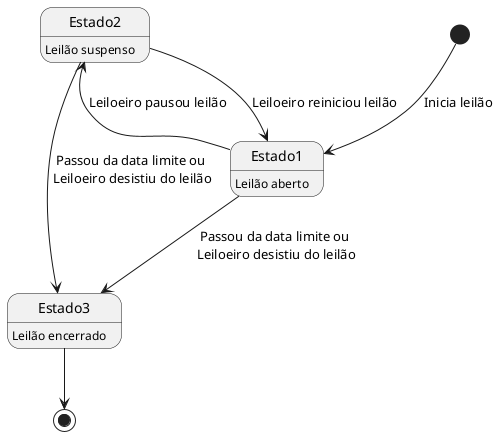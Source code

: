 /' Um leilão começa como aberto.

Se o leiloeiro pausá-lo, então ele vira suspenso.

Se o leiloeiro reiniciá-lo, ele volta a ser aberto.

Se passou a data limite, ele é encerrado.

Se ele está pausado e o leiloeiro desistiu, ele é encerrado.

Encerrado é o estado final. '/

@startuml state diagram

[*] --> Estado1 : Inicia leilão
Estado1 : Leilão aberto

Estado1 --> Estado2 : Leiloeiro pausou leilão
Estado2 : Leilão suspenso

Estado2 -> Estado1 : Leiloeiro reiniciou leilão

Estado1 --> Estado3 : Passou da data limite ou \nLeiloeiro desistiu do leilão
Estado2 --> Estado3 : Passou da data limite ou \nLeiloeiro desistiu do leilão

Estado3 : Leilão encerrado
Estado3 --> [*]

@enduml